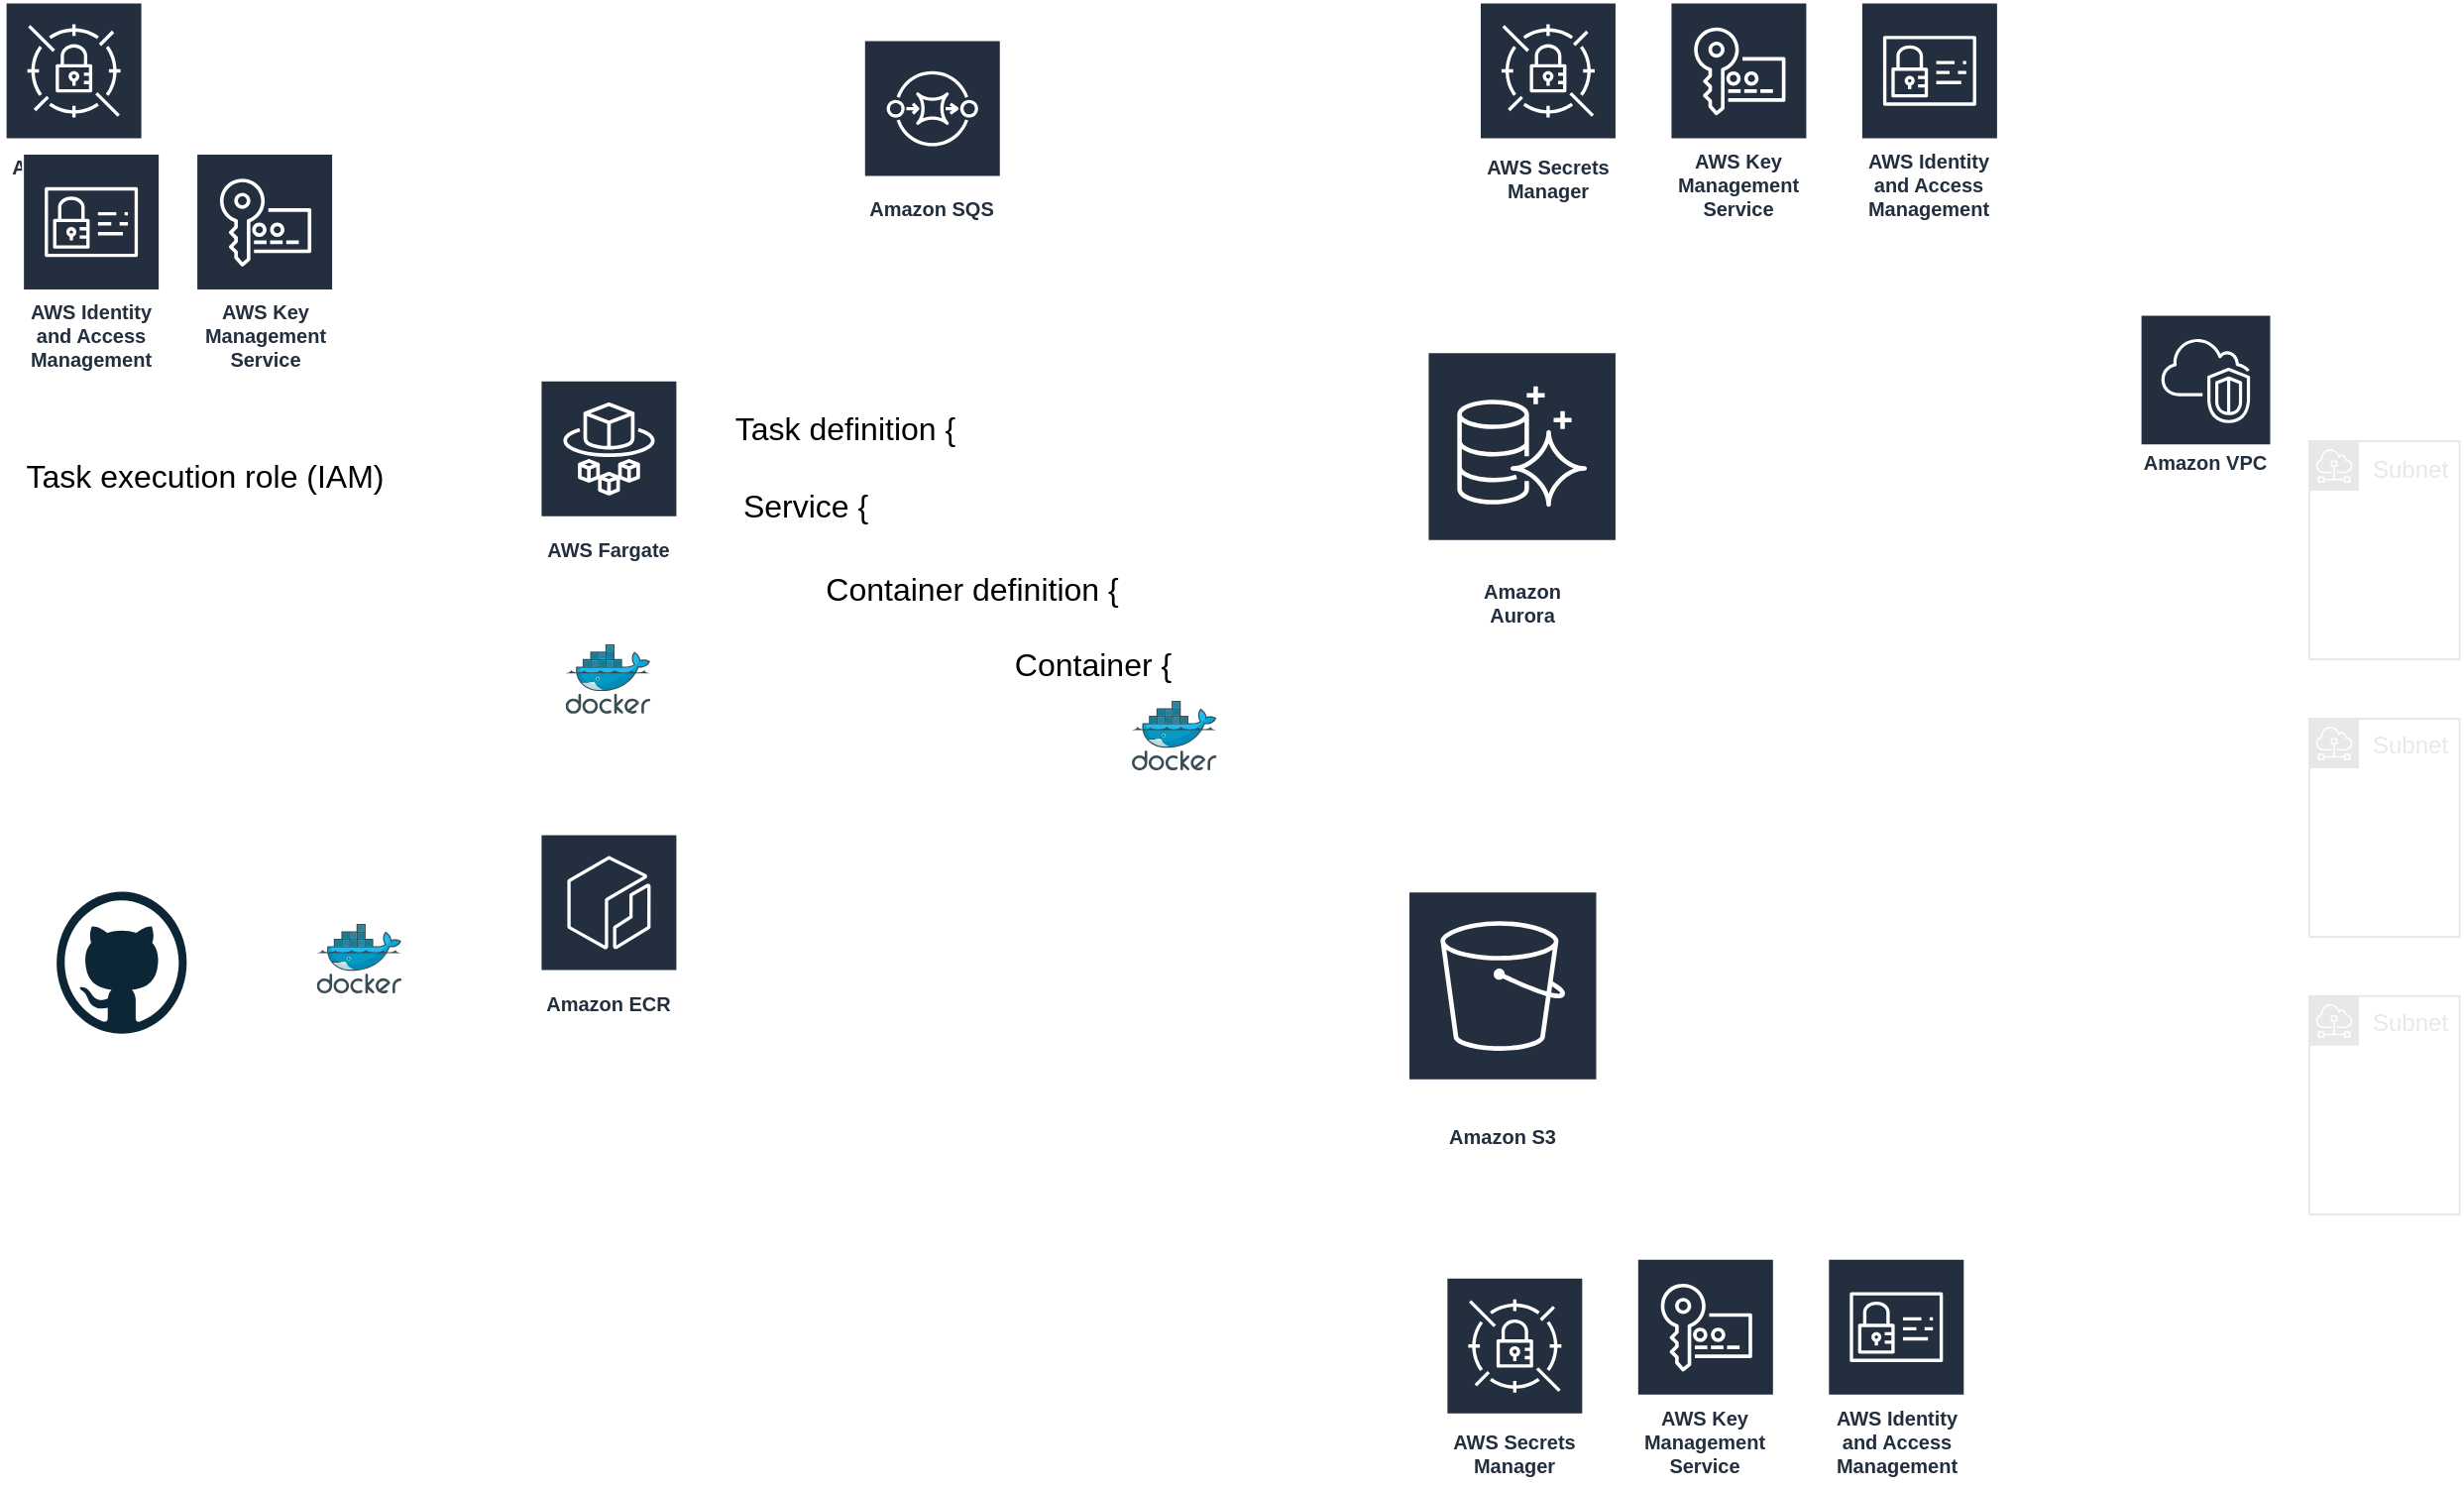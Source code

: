 <mxfile version="21.2.8" type="device">
  <diagram name="Page-1" id="wP8grPdKK_jDoXeXcml7">
    <mxGraphModel dx="1877" dy="1194" grid="1" gridSize="7.874" guides="1" tooltips="1" connect="1" arrows="1" fold="1" page="1" pageScale="1" pageWidth="1654" pageHeight="1169" math="0" shadow="0">
      <root>
        <mxCell id="0" />
        <mxCell id="1" parent="0" />
        <mxCell id="OfcWUhALJYC8r46bjfaR-20" value="Task execution role (IAM)" style="text;html=1;align=center;verticalAlign=middle;resizable=0;points=[];autosize=1;strokeColor=none;fillColor=none;fontSize=16;" vertex="1" parent="1">
          <mxGeometry x="401.57" y="298.031" width="204.724" height="39.37" as="geometry" />
        </mxCell>
        <mxCell id="OfcWUhALJYC8r46bjfaR-21" value="" style="endArrow=classic;html=1;rounded=1;strokeColor=#FFFFFF;" edge="1" parent="1" source="OfcWUhALJYC8r46bjfaR-20" target="OfcWUhALJYC8r46bjfaR-31">
          <mxGeometry width="50" height="50" relative="1" as="geometry">
            <mxPoint x="578.297" y="333.785" as="sourcePoint" />
            <mxPoint x="648.288" y="333.785" as="targetPoint" />
          </mxGeometry>
        </mxCell>
        <mxCell id="OfcWUhALJYC8r46bjfaR-11" value="Task definition {" style="text;html=1;align=center;verticalAlign=middle;resizable=0;points=[];autosize=1;strokeColor=none;fillColor=none;fontSize=16;" vertex="1" parent="1">
          <mxGeometry x="762.024" y="278.962" width="130" height="30" as="geometry" />
        </mxCell>
        <mxCell id="OfcWUhALJYC8r46bjfaR-12" value="Service {" style="text;html=1;align=center;verticalAlign=middle;resizable=0;points=[];autosize=1;strokeColor=none;fillColor=none;fontSize=16;" vertex="1" parent="1">
          <mxGeometry x="762.024" y="318.053" width="90" height="30" as="geometry" />
        </mxCell>
        <mxCell id="OfcWUhALJYC8r46bjfaR-13" value="Container {" style="text;html=1;align=center;verticalAlign=middle;resizable=0;points=[];autosize=1;strokeColor=none;fillColor=none;fontSize=16;" vertex="1" parent="1">
          <mxGeometry x="902.005" y="398.142" width="100" height="30" as="geometry" />
        </mxCell>
        <mxCell id="OfcWUhALJYC8r46bjfaR-14" value="Container definition {" style="text;html=1;align=center;verticalAlign=middle;resizable=0;points=[];autosize=1;strokeColor=none;fillColor=none;fontSize=16;" vertex="1" parent="1">
          <mxGeometry x="805.768" y="360.004" width="170" height="30" as="geometry" />
        </mxCell>
        <mxCell id="OfcWUhALJYC8r46bjfaR-31" value="AWS Fargate" style="sketch=0;outlineConnect=0;fontColor=#232F3E;gradientColor=none;strokeColor=#ffffff;fillColor=#232F3E;dashed=0;verticalLabelPosition=middle;verticalAlign=bottom;align=center;html=1;whiteSpace=wrap;fontSize=10;fontStyle=1;spacing=3;shape=mxgraph.aws4.productIcon;prIcon=mxgraph.aws4.fargate;" vertex="1" parent="1">
          <mxGeometry x="673.222" y="269.428" width="69.991" height="95.344" as="geometry" />
        </mxCell>
        <mxCell id="OfcWUhALJYC8r46bjfaR-32" value="Amazon ECR" style="sketch=0;outlineConnect=0;fontColor=#232F3E;gradientColor=none;strokeColor=#ffffff;fillColor=#232F3E;dashed=0;verticalLabelPosition=middle;verticalAlign=bottom;align=center;html=1;whiteSpace=wrap;fontSize=10;fontStyle=1;spacing=3;shape=mxgraph.aws4.productIcon;prIcon=mxgraph.aws4.ecr;" vertex="1" parent="1">
          <mxGeometry x="673.222" y="498.253" width="69.991" height="95.344" as="geometry" />
        </mxCell>
        <mxCell id="OfcWUhALJYC8r46bjfaR-35" value="AWS Key Management Service" style="sketch=0;outlineConnect=0;fontColor=#232F3E;gradientColor=none;strokeColor=#ffffff;fillColor=#232F3E;dashed=0;verticalLabelPosition=middle;verticalAlign=bottom;align=center;html=1;whiteSpace=wrap;fontSize=10;fontStyle=1;spacing=3;shape=mxgraph.aws4.productIcon;prIcon=mxgraph.aws4.key_management_service;" vertex="1" parent="1">
          <mxGeometry x="499.557" y="155.015" width="69.991" height="114.413" as="geometry" />
        </mxCell>
        <mxCell id="OfcWUhALJYC8r46bjfaR-36" value="AWS Secrets Manager" style="sketch=0;outlineConnect=0;fontColor=#232F3E;gradientColor=none;strokeColor=#ffffff;fillColor=#232F3E;dashed=0;verticalLabelPosition=middle;verticalAlign=bottom;align=center;html=1;whiteSpace=wrap;fontSize=10;fontStyle=1;spacing=3;shape=mxgraph.aws4.productIcon;prIcon=mxgraph.aws4.secrets_manager;" vertex="1" parent="1">
          <mxGeometry x="403.32" y="78.74" width="69.991" height="104.878" as="geometry" />
        </mxCell>
        <mxCell id="OfcWUhALJYC8r46bjfaR-34" value="AWS Identity and Access Management" style="sketch=0;outlineConnect=0;fontColor=#232F3E;gradientColor=none;strokeColor=#ffffff;fillColor=#232F3E;dashed=0;verticalLabelPosition=middle;verticalAlign=bottom;align=center;html=1;whiteSpace=wrap;fontSize=10;fontStyle=1;spacing=3;shape=mxgraph.aws4.productIcon;prIcon=mxgraph.aws4.identity_and_access_management;" vertex="1" parent="1">
          <mxGeometry x="412.069" y="155.015" width="69.991" height="114.413" as="geometry" />
        </mxCell>
        <mxCell id="OfcWUhALJYC8r46bjfaR-38" value="" style="image;sketch=0;aspect=fixed;html=1;points=[];align=center;fontSize=12;image=img/lib/mscae/Docker.svg;" vertex="1" parent="1">
          <mxGeometry x="560.799" y="544.018" width="42.738" height="35.045" as="geometry" />
        </mxCell>
        <mxCell id="OfcWUhALJYC8r46bjfaR-39" value="" style="dashed=0;outlineConnect=0;html=1;align=center;labelPosition=center;verticalLabelPosition=bottom;verticalAlign=top;shape=mxgraph.weblogos.github;fontSize=16;" vertex="1" parent="1">
          <mxGeometry x="429.566" y="527.81" width="65.617" height="71.508" as="geometry" />
        </mxCell>
        <mxCell id="OfcWUhALJYC8r46bjfaR-40" value="" style="image;sketch=0;aspect=fixed;html=1;points=[];align=center;fontSize=12;image=img/lib/mscae/Docker.svg;" vertex="1" parent="1">
          <mxGeometry x="686.346" y="402.909" width="42.738" height="35.045" as="geometry" />
        </mxCell>
        <mxCell id="OfcWUhALJYC8r46bjfaR-41" value="" style="image;sketch=0;aspect=fixed;html=1;points=[];align=center;fontSize=12;image=img/lib/mscae/Docker.svg;" vertex="1" parent="1">
          <mxGeometry x="971.996" y="431.512" width="42.738" height="35.045" as="geometry" />
        </mxCell>
        <mxCell id="OfcWUhALJYC8r46bjfaR-53" value="Amazon SQS" style="sketch=0;outlineConnect=0;fontColor=#232F3E;gradientColor=none;strokeColor=#ffffff;fillColor=#232F3E;dashed=0;verticalLabelPosition=middle;verticalAlign=bottom;align=center;html=1;whiteSpace=wrap;fontSize=10;fontStyle=1;spacing=3;shape=mxgraph.aws4.productIcon;prIcon=mxgraph.aws4.sqs;" vertex="1" parent="1">
          <mxGeometry x="836.389" y="97.809" width="69.991" height="95.344" as="geometry" />
        </mxCell>
        <mxCell id="OfcWUhALJYC8r46bjfaR-56" value="" style="edgeStyle=orthogonalEdgeStyle;html=1;endArrow=block;elbow=vertical;startArrow=block;startFill=1;endFill=1;strokeColor=#FFFFFF;rounded=0;fontSize=12;startSize=8;endSize=8;fillColor=#f5f5f5;" edge="1" parent="1" target="OfcWUhALJYC8r46bjfaR-53">
          <mxGeometry width="100" relative="1" as="geometry">
            <mxPoint x="704.281" y="264.661" as="sourcePoint" />
            <mxPoint x="732.277" y="226.523" as="targetPoint" />
            <Array as="points">
              <mxPoint x="704.281" y="144.527" />
            </Array>
          </mxGeometry>
        </mxCell>
        <mxCell id="OfcWUhALJYC8r46bjfaR-57" value="" style="edgeStyle=orthogonalEdgeStyle;html=1;endArrow=block;elbow=vertical;startArrow=block;startFill=1;endFill=1;strokeColor=#FFFFFF;rounded=0;fontSize=12;startSize=8;endSize=8;curved=1;" edge="1" parent="1">
          <mxGeometry width="100" relative="1" as="geometry">
            <mxPoint x="911.629" y="317.1" as="sourcePoint" />
            <mxPoint x="1097.105" y="317.1" as="targetPoint" />
          </mxGeometry>
        </mxCell>
        <mxCell id="OfcWUhALJYC8r46bjfaR-58" value="" style="edgeStyle=orthogonalEdgeStyle;html=1;endArrow=block;elbow=vertical;startArrow=none;endFill=1;strokeColor=#FFFFFF;rounded=0;fontSize=12;startSize=8;endSize=8;curved=1;" edge="1" parent="1">
          <mxGeometry width="100" relative="1" as="geometry">
            <mxPoint x="1166.221" y="411.49" as="sourcePoint" />
            <mxPoint x="1166.221" y="527.81" as="targetPoint" />
          </mxGeometry>
        </mxCell>
        <mxCell id="OfcWUhALJYC8r46bjfaR-59" value="" style="edgeStyle=orthogonalEdgeStyle;html=1;endArrow=block;elbow=vertical;startArrow=none;endFill=1;strokeColor=#FFFFFF;rounded=0;fontSize=12;startSize=8;endSize=8;curved=1;" edge="1" parent="1">
          <mxGeometry width="100" relative="1" as="geometry">
            <mxPoint x="759.399" y="564.994" as="sourcePoint" />
            <mxPoint x="1111.103" y="564.994" as="targetPoint" />
            <Array as="points">
              <mxPoint x="938.751" y="564.994" />
              <mxPoint x="938.751" y="564.994" />
            </Array>
          </mxGeometry>
        </mxCell>
        <mxCell id="OfcWUhALJYC8r46bjfaR-64" value="" style="group" vertex="1" connectable="0" parent="1">
          <mxGeometry x="1111.016" y="527.152" width="281.626" height="299.618" as="geometry" />
        </mxCell>
        <mxCell id="OfcWUhALJYC8r46bjfaR-48" value="Amazon S3" style="sketch=0;outlineConnect=0;fontColor=#232F3E;gradientColor=none;strokeColor=#ffffff;fillColor=#232F3E;dashed=0;verticalLabelPosition=middle;verticalAlign=bottom;align=center;html=1;whiteSpace=wrap;fontSize=10;fontStyle=1;spacing=3;shape=mxgraph.aws4.productIcon;prIcon=mxgraph.aws4.s3;" vertex="1" parent="OfcWUhALJYC8r46bjfaR-64">
          <mxGeometry width="96.238" height="133.481" as="geometry" />
        </mxCell>
        <mxCell id="OfcWUhALJYC8r46bjfaR-50" value="AWS Identity and Access Management" style="sketch=0;outlineConnect=0;fontColor=#232F3E;gradientColor=none;strokeColor=#ffffff;fillColor=#232F3E;dashed=0;verticalLabelPosition=middle;verticalAlign=bottom;align=center;html=1;whiteSpace=wrap;fontSize=10;fontStyle=1;spacing=3;shape=mxgraph.aws4.productIcon;prIcon=mxgraph.aws4.identity_and_access_management;" vertex="1" parent="OfcWUhALJYC8r46bjfaR-64">
          <mxGeometry x="211.635" y="185.206" width="69.991" height="114.413" as="geometry" />
        </mxCell>
        <mxCell id="OfcWUhALJYC8r46bjfaR-51" value="AWS Secrets Manager" style="sketch=0;outlineConnect=0;fontColor=#232F3E;gradientColor=none;strokeColor=#ffffff;fillColor=#232F3E;dashed=0;verticalLabelPosition=middle;verticalAlign=bottom;align=center;html=1;whiteSpace=wrap;fontSize=10;fontStyle=1;spacing=3;shape=mxgraph.aws4.productIcon;prIcon=mxgraph.aws4.secrets_manager;" vertex="1" parent="OfcWUhALJYC8r46bjfaR-64">
          <mxGeometry x="19.16" y="194.74" width="69.991" height="104.878" as="geometry" />
        </mxCell>
        <mxCell id="OfcWUhALJYC8r46bjfaR-52" value="AWS Key Management Service" style="sketch=0;outlineConnect=0;fontColor=#232F3E;gradientColor=none;strokeColor=#ffffff;fillColor=#232F3E;dashed=0;verticalLabelPosition=middle;verticalAlign=bottom;align=center;html=1;whiteSpace=wrap;fontSize=10;fontStyle=1;spacing=3;shape=mxgraph.aws4.productIcon;prIcon=mxgraph.aws4.key_management_service;" vertex="1" parent="OfcWUhALJYC8r46bjfaR-64">
          <mxGeometry x="115.398" y="185.206" width="69.991" height="114.413" as="geometry" />
        </mxCell>
        <mxCell id="OfcWUhALJYC8r46bjfaR-44" value="Amazon&#xa;Aurora" style="sketch=0;outlineConnect=0;fontColor=#232F3E;gradientColor=none;strokeColor=#ffffff;fillColor=#232F3E;dashed=0;verticalLabelPosition=middle;verticalAlign=bottom;align=center;html=1;whiteSpace=wrap;fontSize=10;fontStyle=1;spacing=3;shape=mxgraph.aws4.productIcon;prIcon=mxgraph.aws4.aurora;" vertex="1" parent="1">
          <mxGeometry x="1120.727" y="255.126" width="96.238" height="143.016" as="geometry" />
        </mxCell>
        <mxCell id="OfcWUhALJYC8r46bjfaR-45" value="AWS Identity and Access Management" style="sketch=0;outlineConnect=0;fontColor=#232F3E;gradientColor=none;strokeColor=#ffffff;fillColor=#232F3E;dashed=0;verticalLabelPosition=middle;verticalAlign=bottom;align=center;html=1;whiteSpace=wrap;fontSize=10;fontStyle=1;spacing=3;shape=mxgraph.aws4.productIcon;prIcon=mxgraph.aws4.identity_and_access_management;" vertex="1" parent="1">
          <mxGeometry x="1339.449" y="78.74" width="69.991" height="114.413" as="geometry" />
        </mxCell>
        <mxCell id="OfcWUhALJYC8r46bjfaR-46" value="AWS Secrets Manager" style="sketch=0;outlineConnect=0;fontColor=#232F3E;gradientColor=none;strokeColor=#ffffff;fillColor=#232F3E;dashed=0;verticalLabelPosition=middle;verticalAlign=bottom;align=center;html=1;whiteSpace=wrap;fontSize=10;fontStyle=1;spacing=3;shape=mxgraph.aws4.productIcon;prIcon=mxgraph.aws4.secrets_manager;" vertex="1" parent="1">
          <mxGeometry x="1146.974" y="78.74" width="69.991" height="104.878" as="geometry" />
        </mxCell>
        <mxCell id="OfcWUhALJYC8r46bjfaR-47" value="AWS Key Management Service" style="sketch=0;outlineConnect=0;fontColor=#232F3E;gradientColor=none;strokeColor=#ffffff;fillColor=#232F3E;dashed=0;verticalLabelPosition=middle;verticalAlign=bottom;align=center;html=1;whiteSpace=wrap;fontSize=10;fontStyle=1;spacing=3;shape=mxgraph.aws4.productIcon;prIcon=mxgraph.aws4.key_management_service;" vertex="1" parent="1">
          <mxGeometry x="1243.211" y="78.74" width="69.991" height="114.413" as="geometry" />
        </mxCell>
        <mxCell id="OfcWUhALJYC8r46bjfaR-72" value="" style="group" vertex="1" connectable="0" parent="1">
          <mxGeometry x="1480.31" y="236.22" width="161.51" height="454.23" as="geometry" />
        </mxCell>
        <mxCell id="OfcWUhALJYC8r46bjfaR-66" value="Amazon VPC" style="sketch=0;outlineConnect=0;fontColor=#232F3E;gradientColor=none;strokeColor=#ffffff;fillColor=#232F3E;dashed=0;verticalLabelPosition=middle;verticalAlign=bottom;align=center;html=1;whiteSpace=wrap;fontSize=10;fontStyle=1;spacing=3;shape=mxgraph.aws4.productIcon;prIcon=mxgraph.aws4.vpc;" vertex="1" parent="OfcWUhALJYC8r46bjfaR-72">
          <mxGeometry width="66.946" height="84.639" as="geometry" />
        </mxCell>
        <mxCell id="OfcWUhALJYC8r46bjfaR-67" value="Subnet" style="sketch=0;outlineConnect=0;gradientColor=none;html=1;whiteSpace=wrap;fontSize=12;fontStyle=0;shape=mxgraph.aws4.group;grIcon=mxgraph.aws4.group_subnet;strokeColor=#E8E8E8;fillColor=none;verticalAlign=top;align=left;spacingLeft=30;fontColor=#E8E8E8;dashed=0;" vertex="1" parent="OfcWUhALJYC8r46bjfaR-72">
          <mxGeometry x="85.665" y="64.292" width="75.841" height="110.031" as="geometry" />
        </mxCell>
        <mxCell id="OfcWUhALJYC8r46bjfaR-70" value="Subnet" style="sketch=0;outlineConnect=0;gradientColor=none;html=1;whiteSpace=wrap;fontSize=12;fontStyle=0;shape=mxgraph.aws4.group;grIcon=mxgraph.aws4.group_subnet;strokeColor=#E8E8E8;fillColor=none;verticalAlign=top;align=left;spacingLeft=30;fontColor=#E8E8E8;dashed=0;" vertex="1" parent="OfcWUhALJYC8r46bjfaR-72">
          <mxGeometry x="85.669" y="204.246" width="75.841" height="110.031" as="geometry" />
        </mxCell>
        <mxCell id="OfcWUhALJYC8r46bjfaR-71" value="Subnet" style="sketch=0;outlineConnect=0;gradientColor=none;html=1;whiteSpace=wrap;fontSize=12;fontStyle=0;shape=mxgraph.aws4.group;grIcon=mxgraph.aws4.group_subnet;strokeColor=#E8E8E8;fillColor=none;verticalAlign=top;align=left;spacingLeft=30;fontColor=#E8E8E8;dashed=0;" vertex="1" parent="OfcWUhALJYC8r46bjfaR-72">
          <mxGeometry x="85.664" y="344.199" width="75.841" height="110.031" as="geometry" />
        </mxCell>
      </root>
    </mxGraphModel>
  </diagram>
</mxfile>
